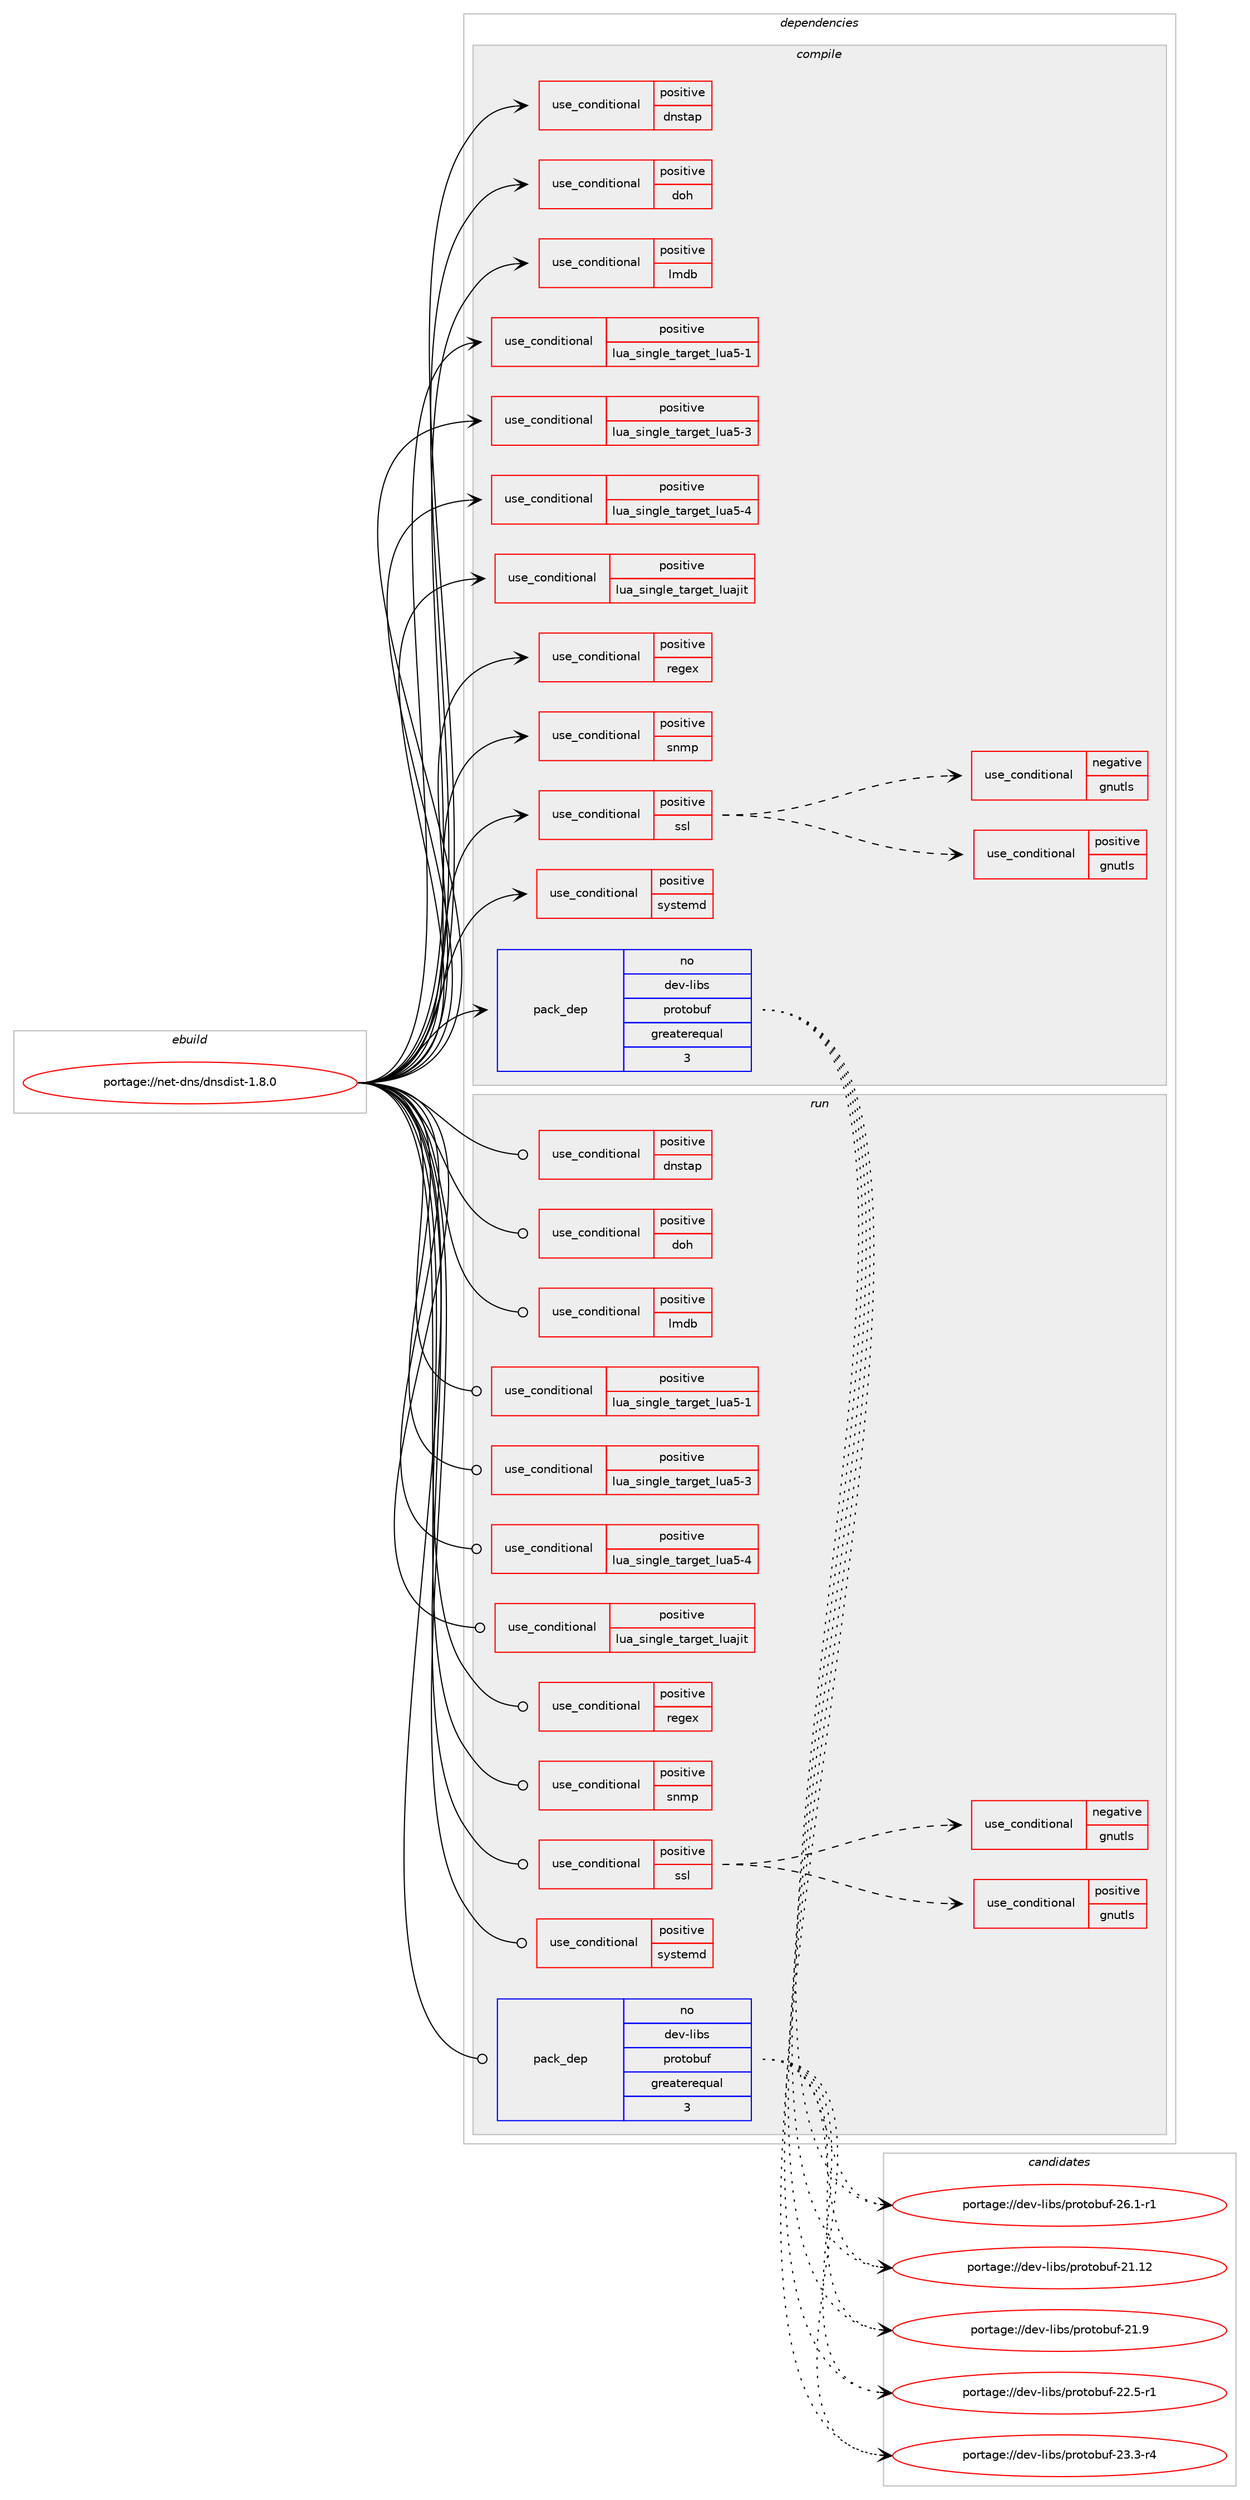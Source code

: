 digraph prolog {

# *************
# Graph options
# *************

newrank=true;
concentrate=true;
compound=true;
graph [rankdir=LR,fontname=Helvetica,fontsize=10,ranksep=1.5];#, ranksep=2.5, nodesep=0.2];
edge  [arrowhead=vee];
node  [fontname=Helvetica,fontsize=10];

# **********
# The ebuild
# **********

subgraph cluster_leftcol {
color=gray;
rank=same;
label=<<i>ebuild</i>>;
id [label="portage://net-dns/dnsdist-1.8.0", color=red, width=4, href="../net-dns/dnsdist-1.8.0.svg"];
}

# ****************
# The dependencies
# ****************

subgraph cluster_midcol {
color=gray;
label=<<i>dependencies</i>>;
subgraph cluster_compile {
fillcolor="#eeeeee";
style=filled;
label=<<i>compile</i>>;
subgraph cond86986 {
dependency176536 [label=<<TABLE BORDER="0" CELLBORDER="1" CELLSPACING="0" CELLPADDING="4"><TR><TD ROWSPAN="3" CELLPADDING="10">use_conditional</TD></TR><TR><TD>positive</TD></TR><TR><TD>dnstap</TD></TR></TABLE>>, shape=none, color=red];
# *** BEGIN UNKNOWN DEPENDENCY TYPE (TODO) ***
# dependency176536 -> package_dependency(portage://net-dns/dnsdist-1.8.0,install,no,dev-libs,fstrm,none,[,,],any_same_slot,[])
# *** END UNKNOWN DEPENDENCY TYPE (TODO) ***

}
id:e -> dependency176536:w [weight=20,style="solid",arrowhead="vee"];
subgraph cond86987 {
dependency176537 [label=<<TABLE BORDER="0" CELLBORDER="1" CELLSPACING="0" CELLPADDING="4"><TR><TD ROWSPAN="3" CELLPADDING="10">use_conditional</TD></TR><TR><TD>positive</TD></TR><TR><TD>doh</TD></TR></TABLE>>, shape=none, color=red];
# *** BEGIN UNKNOWN DEPENDENCY TYPE (TODO) ***
# dependency176537 -> package_dependency(portage://net-dns/dnsdist-1.8.0,install,no,www-servers,h2o,none,[,,],any_same_slot,[use(enable(libh2o),none)])
# *** END UNKNOWN DEPENDENCY TYPE (TODO) ***

}
id:e -> dependency176537:w [weight=20,style="solid",arrowhead="vee"];
subgraph cond86988 {
dependency176538 [label=<<TABLE BORDER="0" CELLBORDER="1" CELLSPACING="0" CELLPADDING="4"><TR><TD ROWSPAN="3" CELLPADDING="10">use_conditional</TD></TR><TR><TD>positive</TD></TR><TR><TD>lmdb</TD></TR></TABLE>>, shape=none, color=red];
# *** BEGIN UNKNOWN DEPENDENCY TYPE (TODO) ***
# dependency176538 -> package_dependency(portage://net-dns/dnsdist-1.8.0,install,no,dev-db,lmdb,none,[,,],any_same_slot,[])
# *** END UNKNOWN DEPENDENCY TYPE (TODO) ***

}
id:e -> dependency176538:w [weight=20,style="solid",arrowhead="vee"];
subgraph cond86989 {
dependency176539 [label=<<TABLE BORDER="0" CELLBORDER="1" CELLSPACING="0" CELLPADDING="4"><TR><TD ROWSPAN="3" CELLPADDING="10">use_conditional</TD></TR><TR><TD>positive</TD></TR><TR><TD>lua_single_target_lua5-1</TD></TR></TABLE>>, shape=none, color=red];
# *** BEGIN UNKNOWN DEPENDENCY TYPE (TODO) ***
# dependency176539 -> package_dependency(portage://net-dns/dnsdist-1.8.0,install,no,dev-lang,lua,none,[,,],[slot(5.1)],[])
# *** END UNKNOWN DEPENDENCY TYPE (TODO) ***

}
id:e -> dependency176539:w [weight=20,style="solid",arrowhead="vee"];
subgraph cond86990 {
dependency176540 [label=<<TABLE BORDER="0" CELLBORDER="1" CELLSPACING="0" CELLPADDING="4"><TR><TD ROWSPAN="3" CELLPADDING="10">use_conditional</TD></TR><TR><TD>positive</TD></TR><TR><TD>lua_single_target_lua5-3</TD></TR></TABLE>>, shape=none, color=red];
# *** BEGIN UNKNOWN DEPENDENCY TYPE (TODO) ***
# dependency176540 -> package_dependency(portage://net-dns/dnsdist-1.8.0,install,no,dev-lang,lua,none,[,,],[slot(5.3)],[])
# *** END UNKNOWN DEPENDENCY TYPE (TODO) ***

}
id:e -> dependency176540:w [weight=20,style="solid",arrowhead="vee"];
subgraph cond86991 {
dependency176541 [label=<<TABLE BORDER="0" CELLBORDER="1" CELLSPACING="0" CELLPADDING="4"><TR><TD ROWSPAN="3" CELLPADDING="10">use_conditional</TD></TR><TR><TD>positive</TD></TR><TR><TD>lua_single_target_lua5-4</TD></TR></TABLE>>, shape=none, color=red];
# *** BEGIN UNKNOWN DEPENDENCY TYPE (TODO) ***
# dependency176541 -> package_dependency(portage://net-dns/dnsdist-1.8.0,install,no,dev-lang,lua,none,[,,],[slot(5.4)],[])
# *** END UNKNOWN DEPENDENCY TYPE (TODO) ***

}
id:e -> dependency176541:w [weight=20,style="solid",arrowhead="vee"];
subgraph cond86992 {
dependency176542 [label=<<TABLE BORDER="0" CELLBORDER="1" CELLSPACING="0" CELLPADDING="4"><TR><TD ROWSPAN="3" CELLPADDING="10">use_conditional</TD></TR><TR><TD>positive</TD></TR><TR><TD>lua_single_target_luajit</TD></TR></TABLE>>, shape=none, color=red];
# *** BEGIN UNKNOWN DEPENDENCY TYPE (TODO) ***
# dependency176542 -> package_dependency(portage://net-dns/dnsdist-1.8.0,install,no,dev-lang,luajit,none,[,,],any_same_slot,[])
# *** END UNKNOWN DEPENDENCY TYPE (TODO) ***

}
id:e -> dependency176542:w [weight=20,style="solid",arrowhead="vee"];
subgraph cond86993 {
dependency176543 [label=<<TABLE BORDER="0" CELLBORDER="1" CELLSPACING="0" CELLPADDING="4"><TR><TD ROWSPAN="3" CELLPADDING="10">use_conditional</TD></TR><TR><TD>positive</TD></TR><TR><TD>regex</TD></TR></TABLE>>, shape=none, color=red];
# *** BEGIN UNKNOWN DEPENDENCY TYPE (TODO) ***
# dependency176543 -> package_dependency(portage://net-dns/dnsdist-1.8.0,install,no,dev-libs,re2,none,[,,],any_same_slot,[])
# *** END UNKNOWN DEPENDENCY TYPE (TODO) ***

}
id:e -> dependency176543:w [weight=20,style="solid",arrowhead="vee"];
subgraph cond86994 {
dependency176544 [label=<<TABLE BORDER="0" CELLBORDER="1" CELLSPACING="0" CELLPADDING="4"><TR><TD ROWSPAN="3" CELLPADDING="10">use_conditional</TD></TR><TR><TD>positive</TD></TR><TR><TD>snmp</TD></TR></TABLE>>, shape=none, color=red];
# *** BEGIN UNKNOWN DEPENDENCY TYPE (TODO) ***
# dependency176544 -> package_dependency(portage://net-dns/dnsdist-1.8.0,install,no,net-analyzer,net-snmp,none,[,,],any_same_slot,[])
# *** END UNKNOWN DEPENDENCY TYPE (TODO) ***

}
id:e -> dependency176544:w [weight=20,style="solid",arrowhead="vee"];
subgraph cond86995 {
dependency176545 [label=<<TABLE BORDER="0" CELLBORDER="1" CELLSPACING="0" CELLPADDING="4"><TR><TD ROWSPAN="3" CELLPADDING="10">use_conditional</TD></TR><TR><TD>positive</TD></TR><TR><TD>ssl</TD></TR></TABLE>>, shape=none, color=red];
subgraph cond86996 {
dependency176546 [label=<<TABLE BORDER="0" CELLBORDER="1" CELLSPACING="0" CELLPADDING="4"><TR><TD ROWSPAN="3" CELLPADDING="10">use_conditional</TD></TR><TR><TD>positive</TD></TR><TR><TD>gnutls</TD></TR></TABLE>>, shape=none, color=red];
# *** BEGIN UNKNOWN DEPENDENCY TYPE (TODO) ***
# dependency176546 -> package_dependency(portage://net-dns/dnsdist-1.8.0,install,no,net-libs,gnutls,none,[,,],any_same_slot,[])
# *** END UNKNOWN DEPENDENCY TYPE (TODO) ***

}
dependency176545:e -> dependency176546:w [weight=20,style="dashed",arrowhead="vee"];
subgraph cond86997 {
dependency176547 [label=<<TABLE BORDER="0" CELLBORDER="1" CELLSPACING="0" CELLPADDING="4"><TR><TD ROWSPAN="3" CELLPADDING="10">use_conditional</TD></TR><TR><TD>negative</TD></TR><TR><TD>gnutls</TD></TR></TABLE>>, shape=none, color=red];
# *** BEGIN UNKNOWN DEPENDENCY TYPE (TODO) ***
# dependency176547 -> package_dependency(portage://net-dns/dnsdist-1.8.0,install,no,dev-libs,openssl,none,[,,],any_same_slot,[])
# *** END UNKNOWN DEPENDENCY TYPE (TODO) ***

}
dependency176545:e -> dependency176547:w [weight=20,style="dashed",arrowhead="vee"];
}
id:e -> dependency176545:w [weight=20,style="solid",arrowhead="vee"];
subgraph cond86998 {
dependency176548 [label=<<TABLE BORDER="0" CELLBORDER="1" CELLSPACING="0" CELLPADDING="4"><TR><TD ROWSPAN="3" CELLPADDING="10">use_conditional</TD></TR><TR><TD>positive</TD></TR><TR><TD>systemd</TD></TR></TABLE>>, shape=none, color=red];
# *** BEGIN UNKNOWN DEPENDENCY TYPE (TODO) ***
# dependency176548 -> package_dependency(portage://net-dns/dnsdist-1.8.0,install,no,sys-apps,systemd,none,[,,],[slot(0),equal],[])
# *** END UNKNOWN DEPENDENCY TYPE (TODO) ***

}
id:e -> dependency176548:w [weight=20,style="solid",arrowhead="vee"];
# *** BEGIN UNKNOWN DEPENDENCY TYPE (TODO) ***
# id -> package_dependency(portage://net-dns/dnsdist-1.8.0,install,no,acct-group,dnsdist,none,[,,],[],[])
# *** END UNKNOWN DEPENDENCY TYPE (TODO) ***

# *** BEGIN UNKNOWN DEPENDENCY TYPE (TODO) ***
# id -> package_dependency(portage://net-dns/dnsdist-1.8.0,install,no,acct-user,dnsdist,none,[,,],[],[])
# *** END UNKNOWN DEPENDENCY TYPE (TODO) ***

# *** BEGIN UNKNOWN DEPENDENCY TYPE (TODO) ***
# id -> package_dependency(portage://net-dns/dnsdist-1.8.0,install,no,dev-libs,boost,none,[,,],any_same_slot,[])
# *** END UNKNOWN DEPENDENCY TYPE (TODO) ***

# *** BEGIN UNKNOWN DEPENDENCY TYPE (TODO) ***
# id -> package_dependency(portage://net-dns/dnsdist-1.8.0,install,no,dev-libs,libedit,none,[,,],any_same_slot,[])
# *** END UNKNOWN DEPENDENCY TYPE (TODO) ***

# *** BEGIN UNKNOWN DEPENDENCY TYPE (TODO) ***
# id -> package_dependency(portage://net-dns/dnsdist-1.8.0,install,no,dev-libs,libsodium,none,[,,],any_same_slot,[])
# *** END UNKNOWN DEPENDENCY TYPE (TODO) ***

subgraph pack87017 {
dependency176549 [label=<<TABLE BORDER="0" CELLBORDER="1" CELLSPACING="0" CELLPADDING="4" WIDTH="220"><TR><TD ROWSPAN="6" CELLPADDING="30">pack_dep</TD></TR><TR><TD WIDTH="110">no</TD></TR><TR><TD>dev-libs</TD></TR><TR><TD>protobuf</TD></TR><TR><TD>greaterequal</TD></TR><TR><TD>3</TD></TR></TABLE>>, shape=none, color=blue];
}
id:e -> dependency176549:w [weight=20,style="solid",arrowhead="vee"];
# *** BEGIN UNKNOWN DEPENDENCY TYPE (TODO) ***
# id -> package_dependency(portage://net-dns/dnsdist-1.8.0,install,no,net-libs,nghttp2,none,[,,],[],[])
# *** END UNKNOWN DEPENDENCY TYPE (TODO) ***

}
subgraph cluster_compileandrun {
fillcolor="#eeeeee";
style=filled;
label=<<i>compile and run</i>>;
}
subgraph cluster_run {
fillcolor="#eeeeee";
style=filled;
label=<<i>run</i>>;
subgraph cond86999 {
dependency176550 [label=<<TABLE BORDER="0" CELLBORDER="1" CELLSPACING="0" CELLPADDING="4"><TR><TD ROWSPAN="3" CELLPADDING="10">use_conditional</TD></TR><TR><TD>positive</TD></TR><TR><TD>dnstap</TD></TR></TABLE>>, shape=none, color=red];
# *** BEGIN UNKNOWN DEPENDENCY TYPE (TODO) ***
# dependency176550 -> package_dependency(portage://net-dns/dnsdist-1.8.0,run,no,dev-libs,fstrm,none,[,,],any_same_slot,[])
# *** END UNKNOWN DEPENDENCY TYPE (TODO) ***

}
id:e -> dependency176550:w [weight=20,style="solid",arrowhead="odot"];
subgraph cond87000 {
dependency176551 [label=<<TABLE BORDER="0" CELLBORDER="1" CELLSPACING="0" CELLPADDING="4"><TR><TD ROWSPAN="3" CELLPADDING="10">use_conditional</TD></TR><TR><TD>positive</TD></TR><TR><TD>doh</TD></TR></TABLE>>, shape=none, color=red];
# *** BEGIN UNKNOWN DEPENDENCY TYPE (TODO) ***
# dependency176551 -> package_dependency(portage://net-dns/dnsdist-1.8.0,run,no,www-servers,h2o,none,[,,],any_same_slot,[use(enable(libh2o),none)])
# *** END UNKNOWN DEPENDENCY TYPE (TODO) ***

}
id:e -> dependency176551:w [weight=20,style="solid",arrowhead="odot"];
subgraph cond87001 {
dependency176552 [label=<<TABLE BORDER="0" CELLBORDER="1" CELLSPACING="0" CELLPADDING="4"><TR><TD ROWSPAN="3" CELLPADDING="10">use_conditional</TD></TR><TR><TD>positive</TD></TR><TR><TD>lmdb</TD></TR></TABLE>>, shape=none, color=red];
# *** BEGIN UNKNOWN DEPENDENCY TYPE (TODO) ***
# dependency176552 -> package_dependency(portage://net-dns/dnsdist-1.8.0,run,no,dev-db,lmdb,none,[,,],any_same_slot,[])
# *** END UNKNOWN DEPENDENCY TYPE (TODO) ***

}
id:e -> dependency176552:w [weight=20,style="solid",arrowhead="odot"];
subgraph cond87002 {
dependency176553 [label=<<TABLE BORDER="0" CELLBORDER="1" CELLSPACING="0" CELLPADDING="4"><TR><TD ROWSPAN="3" CELLPADDING="10">use_conditional</TD></TR><TR><TD>positive</TD></TR><TR><TD>lua_single_target_lua5-1</TD></TR></TABLE>>, shape=none, color=red];
# *** BEGIN UNKNOWN DEPENDENCY TYPE (TODO) ***
# dependency176553 -> package_dependency(portage://net-dns/dnsdist-1.8.0,run,no,dev-lang,lua,none,[,,],[slot(5.1)],[])
# *** END UNKNOWN DEPENDENCY TYPE (TODO) ***

}
id:e -> dependency176553:w [weight=20,style="solid",arrowhead="odot"];
subgraph cond87003 {
dependency176554 [label=<<TABLE BORDER="0" CELLBORDER="1" CELLSPACING="0" CELLPADDING="4"><TR><TD ROWSPAN="3" CELLPADDING="10">use_conditional</TD></TR><TR><TD>positive</TD></TR><TR><TD>lua_single_target_lua5-3</TD></TR></TABLE>>, shape=none, color=red];
# *** BEGIN UNKNOWN DEPENDENCY TYPE (TODO) ***
# dependency176554 -> package_dependency(portage://net-dns/dnsdist-1.8.0,run,no,dev-lang,lua,none,[,,],[slot(5.3)],[])
# *** END UNKNOWN DEPENDENCY TYPE (TODO) ***

}
id:e -> dependency176554:w [weight=20,style="solid",arrowhead="odot"];
subgraph cond87004 {
dependency176555 [label=<<TABLE BORDER="0" CELLBORDER="1" CELLSPACING="0" CELLPADDING="4"><TR><TD ROWSPAN="3" CELLPADDING="10">use_conditional</TD></TR><TR><TD>positive</TD></TR><TR><TD>lua_single_target_lua5-4</TD></TR></TABLE>>, shape=none, color=red];
# *** BEGIN UNKNOWN DEPENDENCY TYPE (TODO) ***
# dependency176555 -> package_dependency(portage://net-dns/dnsdist-1.8.0,run,no,dev-lang,lua,none,[,,],[slot(5.4)],[])
# *** END UNKNOWN DEPENDENCY TYPE (TODO) ***

}
id:e -> dependency176555:w [weight=20,style="solid",arrowhead="odot"];
subgraph cond87005 {
dependency176556 [label=<<TABLE BORDER="0" CELLBORDER="1" CELLSPACING="0" CELLPADDING="4"><TR><TD ROWSPAN="3" CELLPADDING="10">use_conditional</TD></TR><TR><TD>positive</TD></TR><TR><TD>lua_single_target_luajit</TD></TR></TABLE>>, shape=none, color=red];
# *** BEGIN UNKNOWN DEPENDENCY TYPE (TODO) ***
# dependency176556 -> package_dependency(portage://net-dns/dnsdist-1.8.0,run,no,dev-lang,luajit,none,[,,],any_same_slot,[])
# *** END UNKNOWN DEPENDENCY TYPE (TODO) ***

}
id:e -> dependency176556:w [weight=20,style="solid",arrowhead="odot"];
subgraph cond87006 {
dependency176557 [label=<<TABLE BORDER="0" CELLBORDER="1" CELLSPACING="0" CELLPADDING="4"><TR><TD ROWSPAN="3" CELLPADDING="10">use_conditional</TD></TR><TR><TD>positive</TD></TR><TR><TD>regex</TD></TR></TABLE>>, shape=none, color=red];
# *** BEGIN UNKNOWN DEPENDENCY TYPE (TODO) ***
# dependency176557 -> package_dependency(portage://net-dns/dnsdist-1.8.0,run,no,dev-libs,re2,none,[,,],any_same_slot,[])
# *** END UNKNOWN DEPENDENCY TYPE (TODO) ***

}
id:e -> dependency176557:w [weight=20,style="solid",arrowhead="odot"];
subgraph cond87007 {
dependency176558 [label=<<TABLE BORDER="0" CELLBORDER="1" CELLSPACING="0" CELLPADDING="4"><TR><TD ROWSPAN="3" CELLPADDING="10">use_conditional</TD></TR><TR><TD>positive</TD></TR><TR><TD>snmp</TD></TR></TABLE>>, shape=none, color=red];
# *** BEGIN UNKNOWN DEPENDENCY TYPE (TODO) ***
# dependency176558 -> package_dependency(portage://net-dns/dnsdist-1.8.0,run,no,net-analyzer,net-snmp,none,[,,],any_same_slot,[])
# *** END UNKNOWN DEPENDENCY TYPE (TODO) ***

}
id:e -> dependency176558:w [weight=20,style="solid",arrowhead="odot"];
subgraph cond87008 {
dependency176559 [label=<<TABLE BORDER="0" CELLBORDER="1" CELLSPACING="0" CELLPADDING="4"><TR><TD ROWSPAN="3" CELLPADDING="10">use_conditional</TD></TR><TR><TD>positive</TD></TR><TR><TD>ssl</TD></TR></TABLE>>, shape=none, color=red];
subgraph cond87009 {
dependency176560 [label=<<TABLE BORDER="0" CELLBORDER="1" CELLSPACING="0" CELLPADDING="4"><TR><TD ROWSPAN="3" CELLPADDING="10">use_conditional</TD></TR><TR><TD>positive</TD></TR><TR><TD>gnutls</TD></TR></TABLE>>, shape=none, color=red];
# *** BEGIN UNKNOWN DEPENDENCY TYPE (TODO) ***
# dependency176560 -> package_dependency(portage://net-dns/dnsdist-1.8.0,run,no,net-libs,gnutls,none,[,,],any_same_slot,[])
# *** END UNKNOWN DEPENDENCY TYPE (TODO) ***

}
dependency176559:e -> dependency176560:w [weight=20,style="dashed",arrowhead="vee"];
subgraph cond87010 {
dependency176561 [label=<<TABLE BORDER="0" CELLBORDER="1" CELLSPACING="0" CELLPADDING="4"><TR><TD ROWSPAN="3" CELLPADDING="10">use_conditional</TD></TR><TR><TD>negative</TD></TR><TR><TD>gnutls</TD></TR></TABLE>>, shape=none, color=red];
# *** BEGIN UNKNOWN DEPENDENCY TYPE (TODO) ***
# dependency176561 -> package_dependency(portage://net-dns/dnsdist-1.8.0,run,no,dev-libs,openssl,none,[,,],any_same_slot,[])
# *** END UNKNOWN DEPENDENCY TYPE (TODO) ***

}
dependency176559:e -> dependency176561:w [weight=20,style="dashed",arrowhead="vee"];
}
id:e -> dependency176559:w [weight=20,style="solid",arrowhead="odot"];
subgraph cond87011 {
dependency176562 [label=<<TABLE BORDER="0" CELLBORDER="1" CELLSPACING="0" CELLPADDING="4"><TR><TD ROWSPAN="3" CELLPADDING="10">use_conditional</TD></TR><TR><TD>positive</TD></TR><TR><TD>systemd</TD></TR></TABLE>>, shape=none, color=red];
# *** BEGIN UNKNOWN DEPENDENCY TYPE (TODO) ***
# dependency176562 -> package_dependency(portage://net-dns/dnsdist-1.8.0,run,no,sys-apps,systemd,none,[,,],[slot(0),equal],[])
# *** END UNKNOWN DEPENDENCY TYPE (TODO) ***

}
id:e -> dependency176562:w [weight=20,style="solid",arrowhead="odot"];
# *** BEGIN UNKNOWN DEPENDENCY TYPE (TODO) ***
# id -> package_dependency(portage://net-dns/dnsdist-1.8.0,run,no,acct-group,dnsdist,none,[,,],[],[])
# *** END UNKNOWN DEPENDENCY TYPE (TODO) ***

# *** BEGIN UNKNOWN DEPENDENCY TYPE (TODO) ***
# id -> package_dependency(portage://net-dns/dnsdist-1.8.0,run,no,acct-user,dnsdist,none,[,,],[],[])
# *** END UNKNOWN DEPENDENCY TYPE (TODO) ***

# *** BEGIN UNKNOWN DEPENDENCY TYPE (TODO) ***
# id -> package_dependency(portage://net-dns/dnsdist-1.8.0,run,no,dev-libs,boost,none,[,,],any_same_slot,[])
# *** END UNKNOWN DEPENDENCY TYPE (TODO) ***

# *** BEGIN UNKNOWN DEPENDENCY TYPE (TODO) ***
# id -> package_dependency(portage://net-dns/dnsdist-1.8.0,run,no,dev-libs,libedit,none,[,,],any_same_slot,[])
# *** END UNKNOWN DEPENDENCY TYPE (TODO) ***

# *** BEGIN UNKNOWN DEPENDENCY TYPE (TODO) ***
# id -> package_dependency(portage://net-dns/dnsdist-1.8.0,run,no,dev-libs,libsodium,none,[,,],any_same_slot,[])
# *** END UNKNOWN DEPENDENCY TYPE (TODO) ***

subgraph pack87018 {
dependency176563 [label=<<TABLE BORDER="0" CELLBORDER="1" CELLSPACING="0" CELLPADDING="4" WIDTH="220"><TR><TD ROWSPAN="6" CELLPADDING="30">pack_dep</TD></TR><TR><TD WIDTH="110">no</TD></TR><TR><TD>dev-libs</TD></TR><TR><TD>protobuf</TD></TR><TR><TD>greaterequal</TD></TR><TR><TD>3</TD></TR></TABLE>>, shape=none, color=blue];
}
id:e -> dependency176563:w [weight=20,style="solid",arrowhead="odot"];
# *** BEGIN UNKNOWN DEPENDENCY TYPE (TODO) ***
# id -> package_dependency(portage://net-dns/dnsdist-1.8.0,run,no,net-libs,nghttp2,none,[,,],[],[])
# *** END UNKNOWN DEPENDENCY TYPE (TODO) ***

}
}

# **************
# The candidates
# **************

subgraph cluster_choices {
rank=same;
color=gray;
label=<<i>candidates</i>>;

subgraph choice87017 {
color=black;
nodesep=1;
choice10010111845108105981154711211411111611198117102455049464950 [label="portage://dev-libs/protobuf-21.12", color=red, width=4,href="../dev-libs/protobuf-21.12.svg"];
choice100101118451081059811547112114111116111981171024550494657 [label="portage://dev-libs/protobuf-21.9", color=red, width=4,href="../dev-libs/protobuf-21.9.svg"];
choice1001011184510810598115471121141111161119811710245505046534511449 [label="portage://dev-libs/protobuf-22.5-r1", color=red, width=4,href="../dev-libs/protobuf-22.5-r1.svg"];
choice1001011184510810598115471121141111161119811710245505146514511452 [label="portage://dev-libs/protobuf-23.3-r4", color=red, width=4,href="../dev-libs/protobuf-23.3-r4.svg"];
choice1001011184510810598115471121141111161119811710245505446494511449 [label="portage://dev-libs/protobuf-26.1-r1", color=red, width=4,href="../dev-libs/protobuf-26.1-r1.svg"];
dependency176549:e -> choice10010111845108105981154711211411111611198117102455049464950:w [style=dotted,weight="100"];
dependency176549:e -> choice100101118451081059811547112114111116111981171024550494657:w [style=dotted,weight="100"];
dependency176549:e -> choice1001011184510810598115471121141111161119811710245505046534511449:w [style=dotted,weight="100"];
dependency176549:e -> choice1001011184510810598115471121141111161119811710245505146514511452:w [style=dotted,weight="100"];
dependency176549:e -> choice1001011184510810598115471121141111161119811710245505446494511449:w [style=dotted,weight="100"];
}
subgraph choice87018 {
color=black;
nodesep=1;
choice10010111845108105981154711211411111611198117102455049464950 [label="portage://dev-libs/protobuf-21.12", color=red, width=4,href="../dev-libs/protobuf-21.12.svg"];
choice100101118451081059811547112114111116111981171024550494657 [label="portage://dev-libs/protobuf-21.9", color=red, width=4,href="../dev-libs/protobuf-21.9.svg"];
choice1001011184510810598115471121141111161119811710245505046534511449 [label="portage://dev-libs/protobuf-22.5-r1", color=red, width=4,href="../dev-libs/protobuf-22.5-r1.svg"];
choice1001011184510810598115471121141111161119811710245505146514511452 [label="portage://dev-libs/protobuf-23.3-r4", color=red, width=4,href="../dev-libs/protobuf-23.3-r4.svg"];
choice1001011184510810598115471121141111161119811710245505446494511449 [label="portage://dev-libs/protobuf-26.1-r1", color=red, width=4,href="../dev-libs/protobuf-26.1-r1.svg"];
dependency176563:e -> choice10010111845108105981154711211411111611198117102455049464950:w [style=dotted,weight="100"];
dependency176563:e -> choice100101118451081059811547112114111116111981171024550494657:w [style=dotted,weight="100"];
dependency176563:e -> choice1001011184510810598115471121141111161119811710245505046534511449:w [style=dotted,weight="100"];
dependency176563:e -> choice1001011184510810598115471121141111161119811710245505146514511452:w [style=dotted,weight="100"];
dependency176563:e -> choice1001011184510810598115471121141111161119811710245505446494511449:w [style=dotted,weight="100"];
}
}

}
